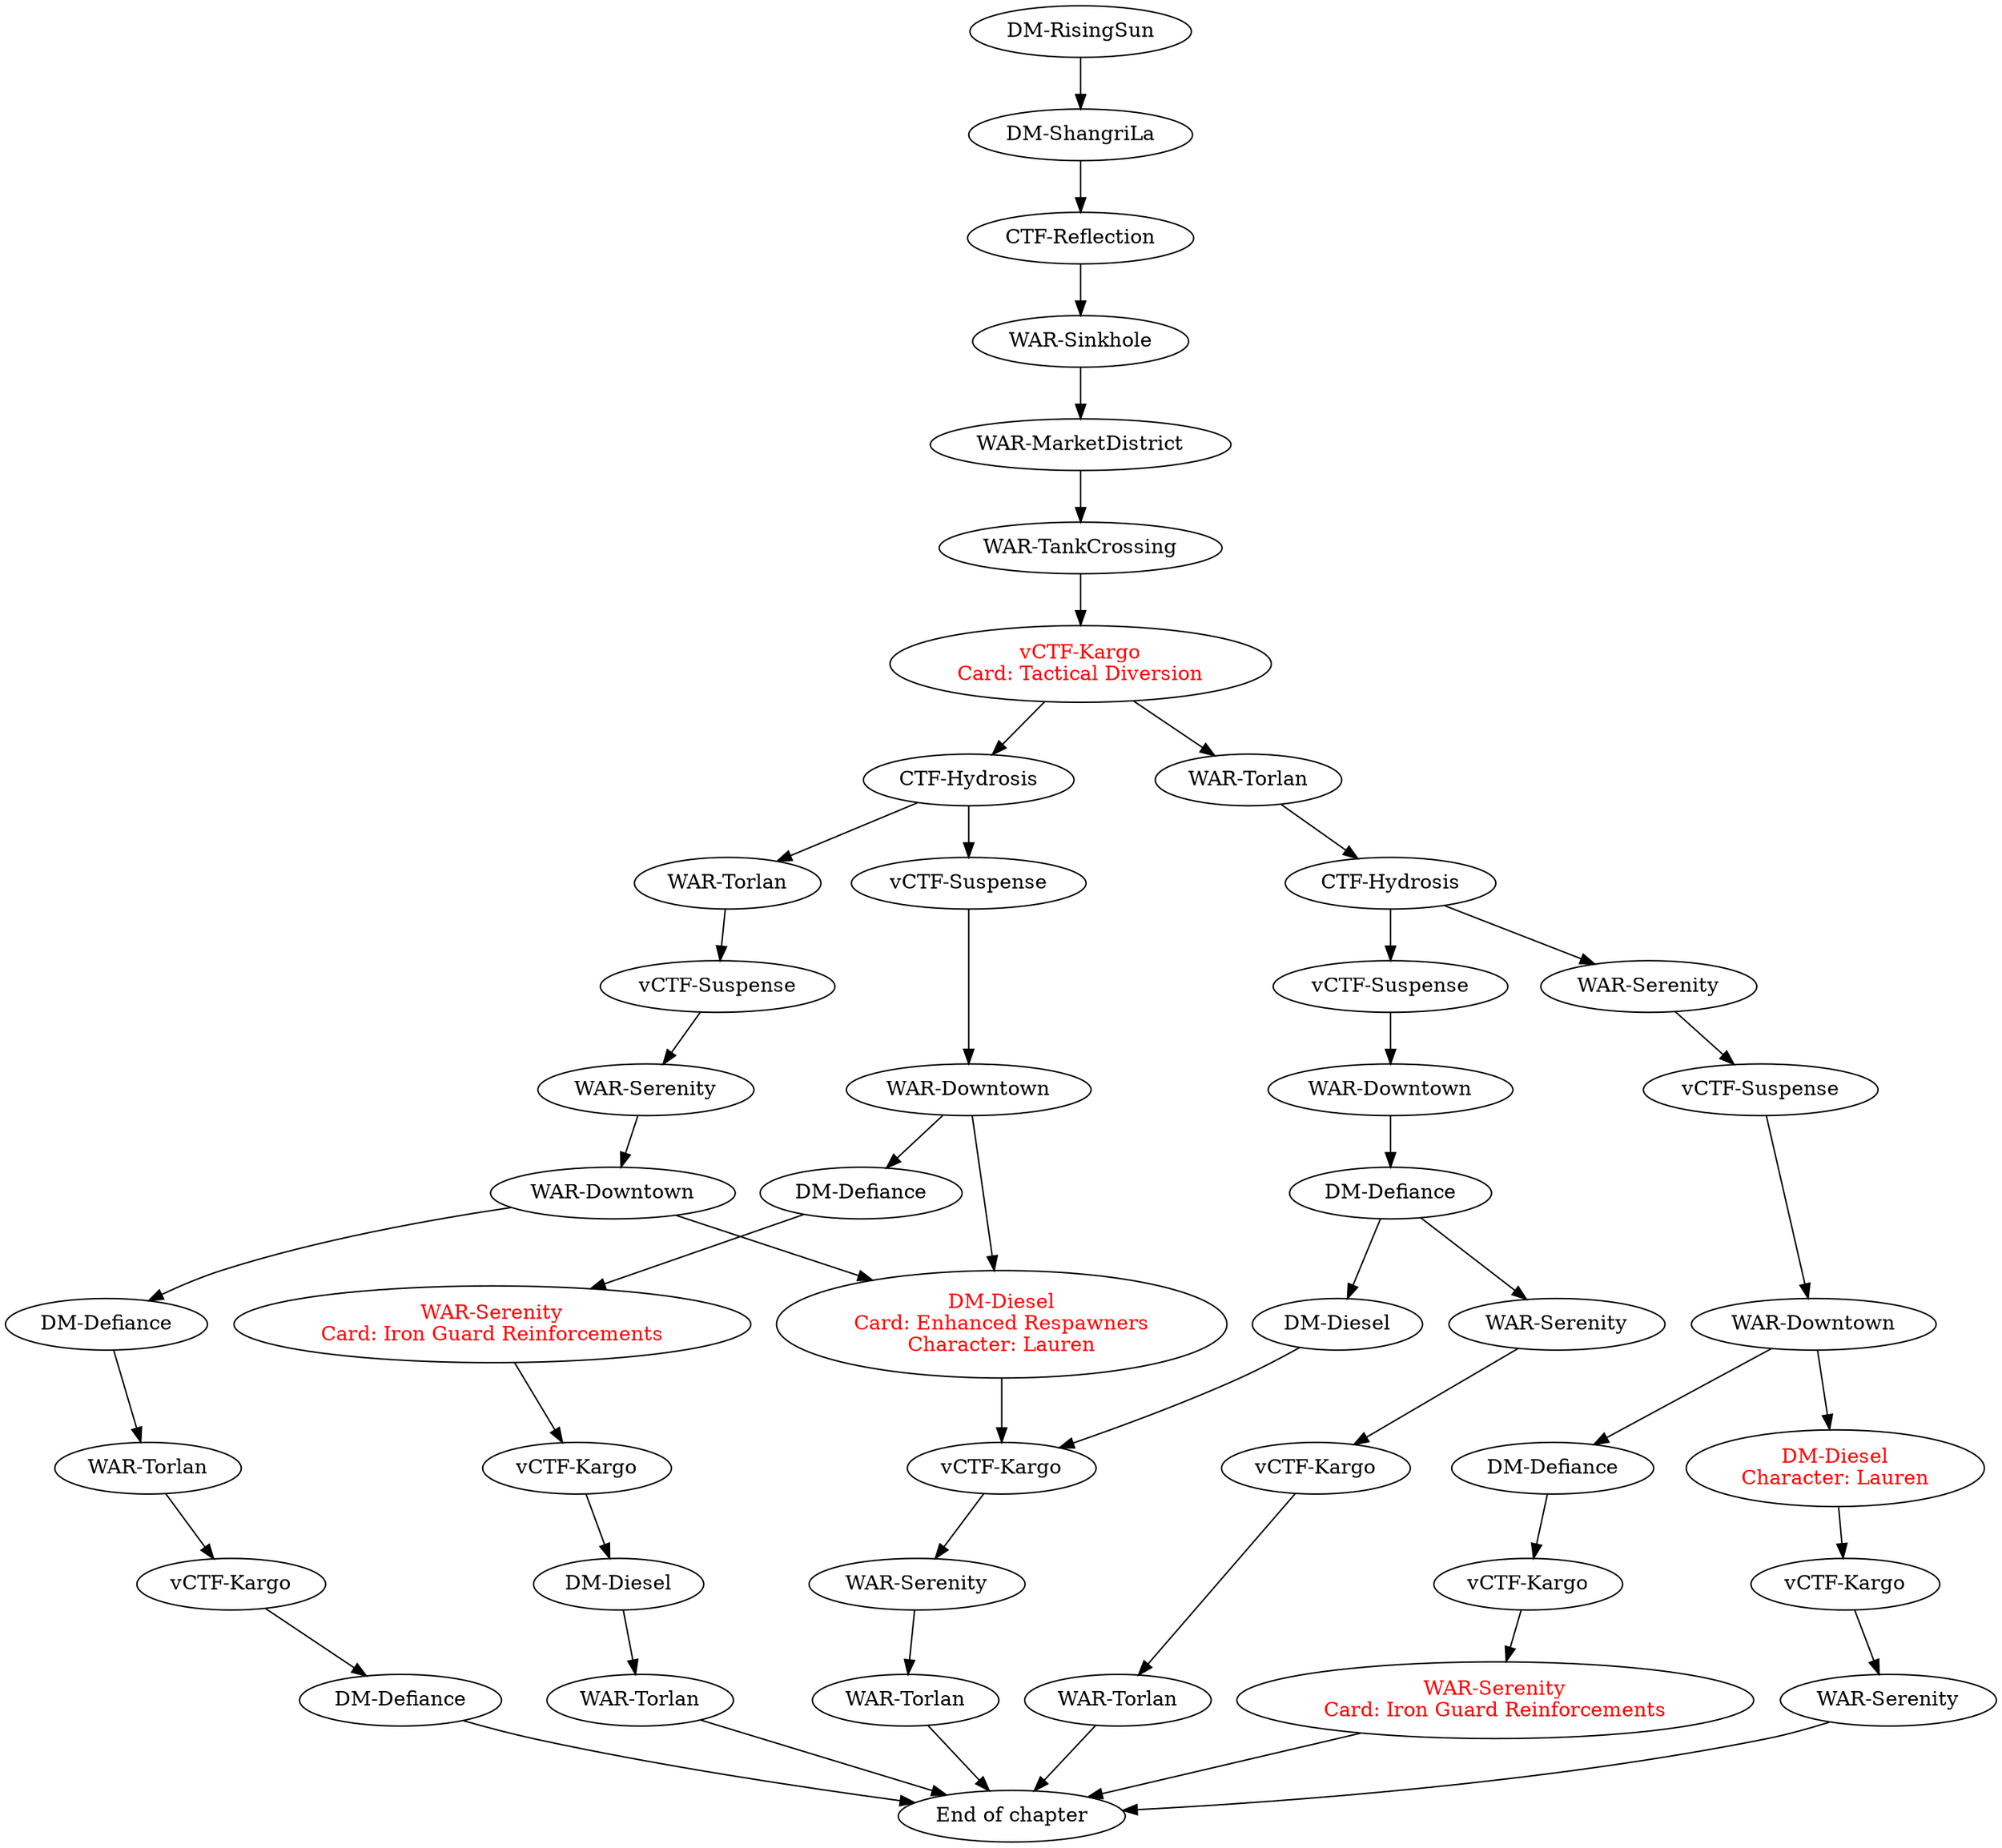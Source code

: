 digraph act2 {
    map0 [label="DM-RisingSun"]
    map0 -> map1

    map1 [label="DM-ShangriLa"]
    map1 -> map2
    
    map2 [label="CTF-Reflection"]
    map2 -> map3
    
    map3 [label="WAR-Sinkhole"]
    map3 -> map4
    
    map4 [label="WAR-MarketDistrict"]
    map4 -> map5
    
    map5 [label="WAR-TankCrossing"]
    map5 -> map6
    
    map6 [label="vCTF-Kargo\nCard: Tactical Diversion", fontcolor="red"]
    map6 -> {route2_1 route2_2}
    
    route2_1 [label="CTF-Hydrosis"]
    route2_1 -> {route2_1_1 route2_1_2}
    
    route2_1_1 [label="vCTF-Suspense"]
    route2_1_1 -> map7
    
    map7 [label="WAR-Downtown"]
    map7 -> {route2_1_1_1 route2_1_1_2}
    
    route2_1_1_1 [label="DM-Defiance"]
    route2_1_1_1 -> map8
    
    map8 [label="WAR-Serenity\nCard: Iron Guard Reinforcements", fontcolor="red"]
    map8 -> map9
    
    map9 [label="vCTF-Kargo"]
    map9 -> map10
    
    map10 [label="DM-Diesel"]
    map10 -> map31
    
    map31 [label="WAR-Torlan"]
    map31 -> end
    
    route2_1_1_2 [label="DM-Diesel\nCard: Enhanced Respawners\nCharacter: Lauren", fontcolor="red"]
    route2_1_1_2 -> map11
    
    map11 [label="vCTF-Kargo"]
    map11 -> map12
    
    map12 [label="WAR-Serenity"]
    map12 -> map13
    
    map13 [label="WAR-Torlan"]
    map13 -> end
    
    route2_1_2 [label="WAR-Torlan"]
    route2_1_2 -> map14
    
    map14 [label="vCTF-Suspense"]
    map14 -> map15
    
    map15 [label="WAR-Serenity"]
    map15 -> map16
    
    map16 [label="WAR-Downtown"]
    map16 -> {route2_1_2_1 route2_1_1_2}
    
    route2_1_2_1 [label="DM-Defiance"]
    route2_1_2_1 -> map17
    
    map17 [label="WAR-Torlan"]
    map17 -> map18
    
    map18 [label="vCTF-Kargo"]
    map18 -> map19
    
    map19 [label="DM-Defiance"]
    map19 -> end
    
    route2_2 [label="WAR-Torlan"]
    route2_2 -> map20
    
    map20 [label="CTF-Hydrosis"]
    map20 -> {route2_2_1 route2_2_2}
    
    route2_2_1 [label="vCTF-Suspense"]
    route2_2_1 -> map21
    
    map21 [label="WAR-Downtown"]
    map21 -> map22
    
    map22 [label="DM-Defiance"]
    map22 -> {route2_2_1_1 map32}
    
    map32 [label="DM-Diesel"]
    map32 -> map11
    
    route2_2_1_1 [label="WAR-Serenity"]
    route2_2_1_1 -> map23
    
    map23 [label="vCTF-Kargo"]
    map23 -> map24
    
    map24 [label="WAR-Torlan"]
    map24 -> end
    
    route2_2_2 [label="WAR-Serenity"]
    route2_2_2 -> map25
    
    map25 [label="vCTF-Suspense"]
    map25 -> map26
    
    map26 [label="WAR-Downtown"]
    map26 -> {route2_2_2_1 route2_2_2_2}
    
    route2_2_2_1 [label="DM-Defiance"]
    route2_2_2_1 -> map27
    
    map27 [label="vCTF-Kargo"]
    map27 -> map28
    
    map28 [label="WAR-Serenity\nCard: Iron Guard Reinforcements", fontcolor="red"]
    map28 -> end
    
    route2_2_2_2 [label="DM-Diesel\nCharacter: Lauren", fontcolor="red"]
    route2_2_2_2 -> map29
    
    map29 [label="vCTF-Kargo"]
    map29 -> map30
    
    map30 [label="WAR-Serenity"]
    map30 -> end
    
    end [label="End of chapter"]
}